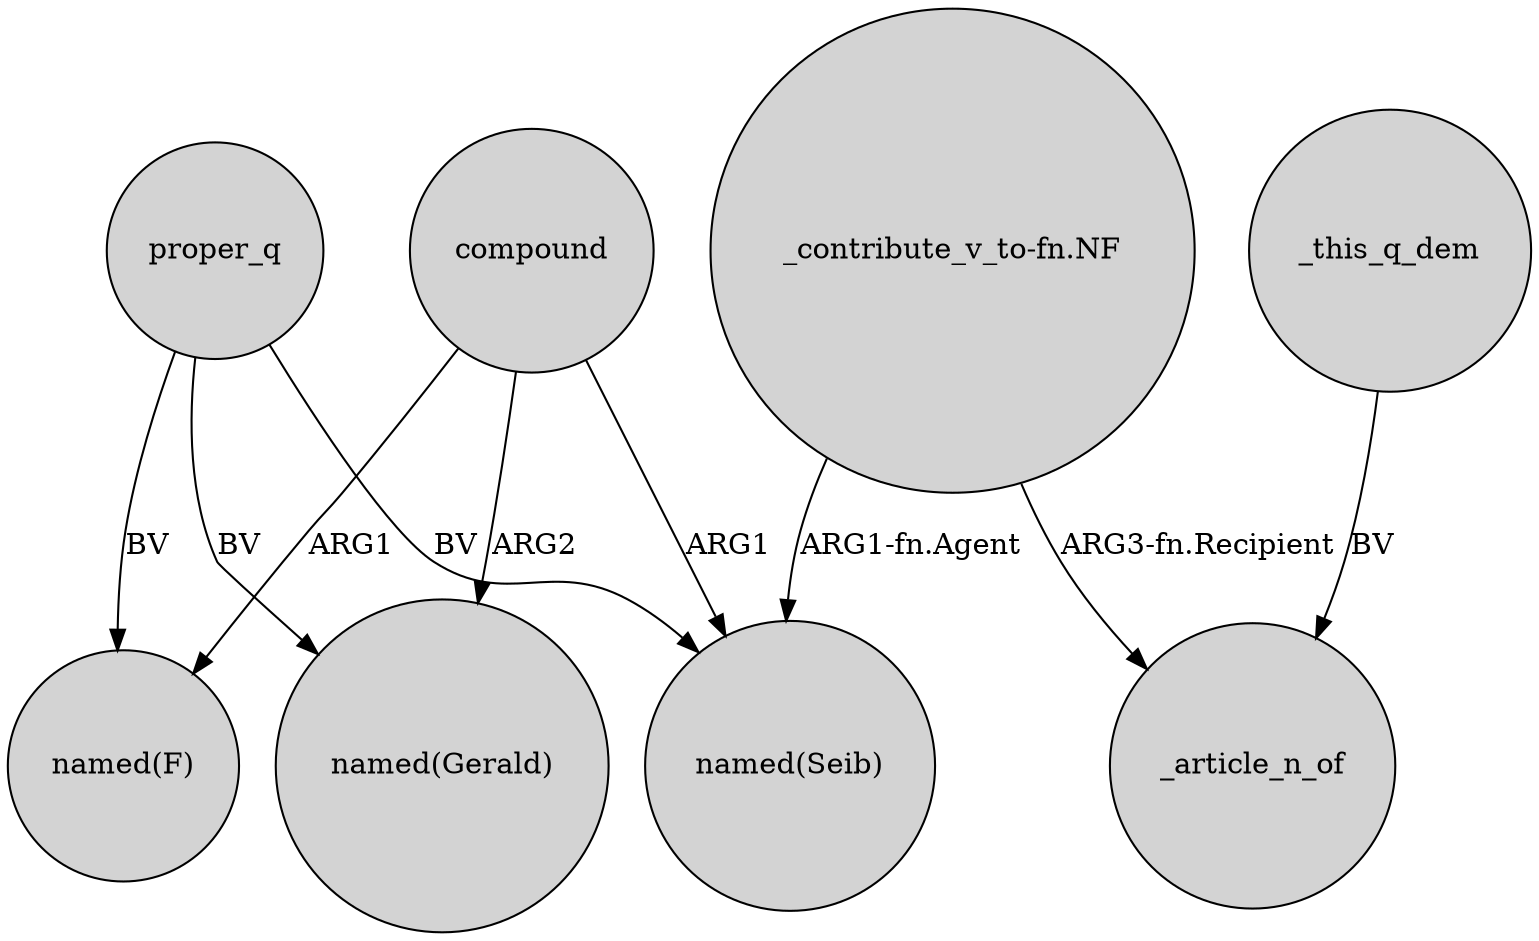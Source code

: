 digraph {
	node [shape=circle style=filled]
	proper_q -> "named(Seib)" [label=BV]
	_this_q_dem -> _article_n_of [label=BV]
	compound -> "named(Seib)" [label=ARG1]
	proper_q -> "named(Gerald)" [label=BV]
	"_contribute_v_to-fn.NF" -> _article_n_of [label="ARG3-fn.Recipient"]
	compound -> "named(Gerald)" [label=ARG2]
	"_contribute_v_to-fn.NF" -> "named(Seib)" [label="ARG1-fn.Agent"]
	proper_q -> "named(F)" [label=BV]
	compound -> "named(F)" [label=ARG1]
}
